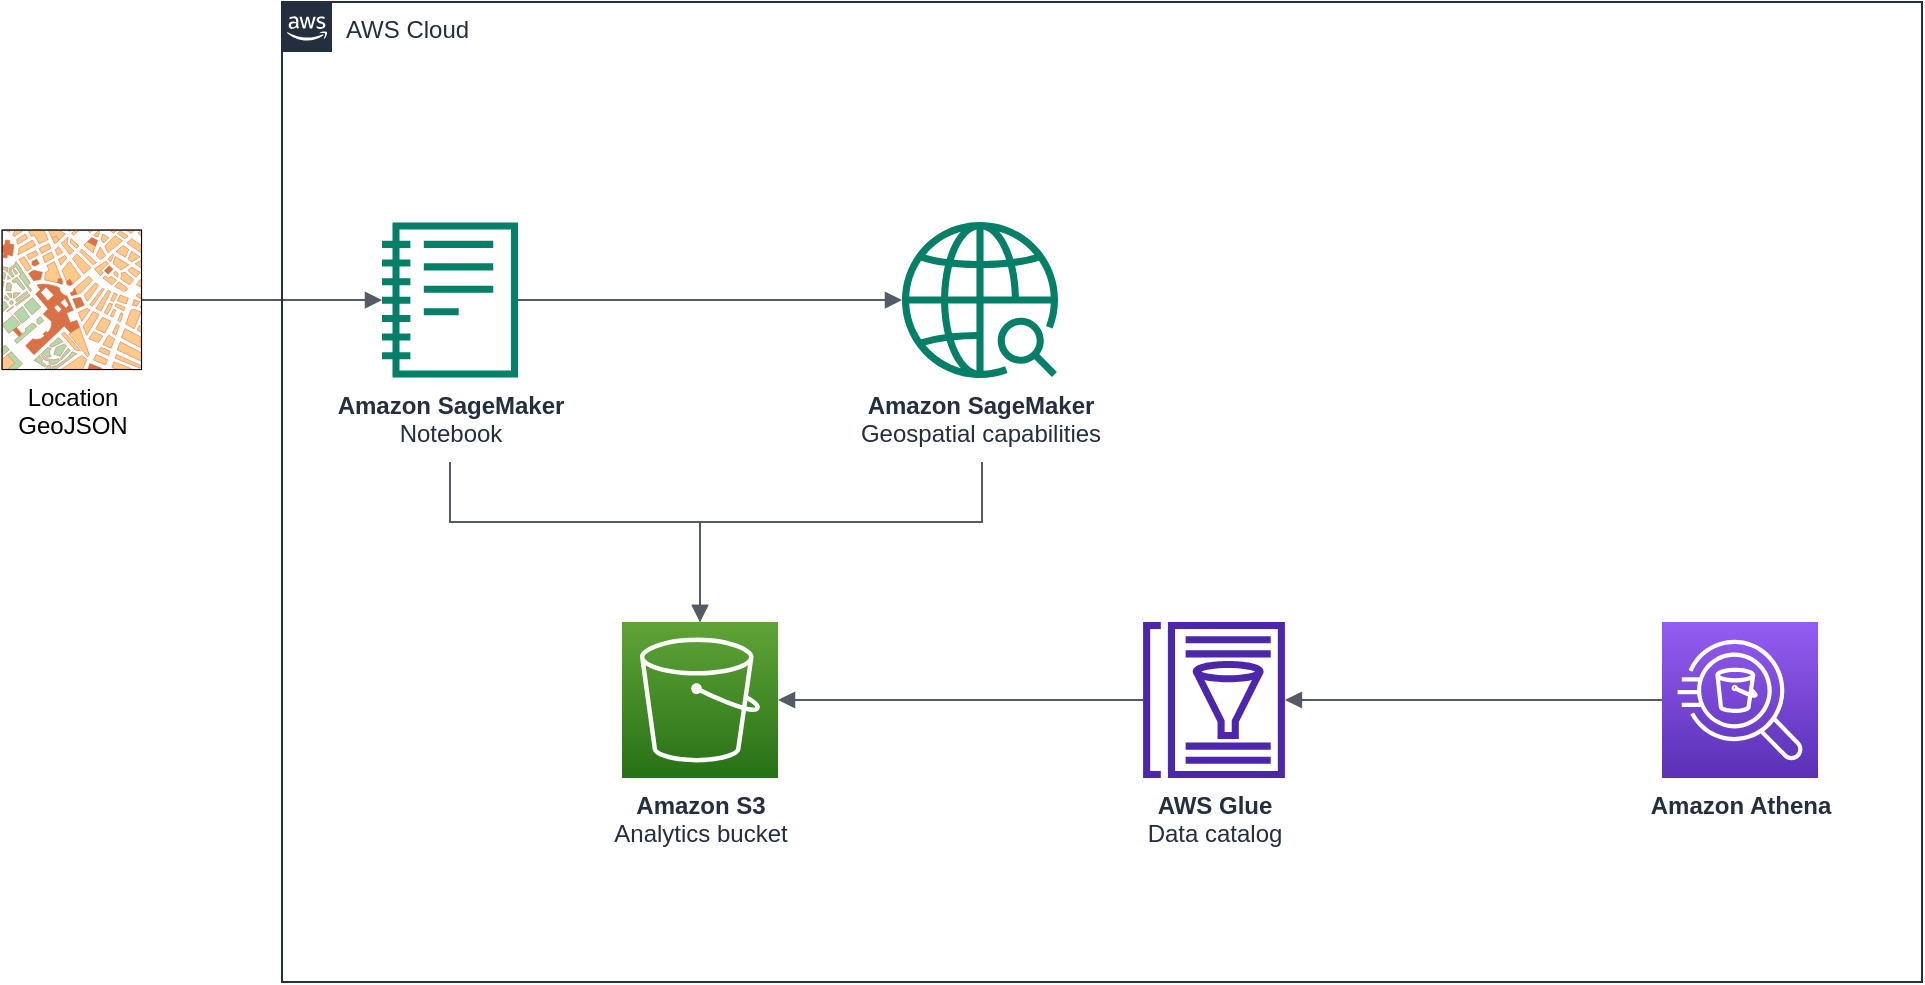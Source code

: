 <mxfile version="21.3.7" type="device">
  <diagram name="Page-1" id="4U1mOOOHr8hFnjnrmL35">
    <mxGraphModel dx="2588" dy="938" grid="1" gridSize="10" guides="1" tooltips="1" connect="1" arrows="1" fold="1" page="1" pageScale="1" pageWidth="1654" pageHeight="1169" math="0" shadow="0">
      <root>
        <mxCell id="0" />
        <mxCell id="1" parent="0" />
        <mxCell id="u1k1EoLTY_pg76aHyLJL-2" value="&lt;div&gt;&lt;b&gt;Amazon SageMaker&lt;/b&gt;&lt;/div&gt;&lt;div&gt;Geospatial capabilities&lt;br&gt;&lt;/div&gt;" style="sketch=0;outlineConnect=0;fontColor=#232F3E;gradientColor=none;fillColor=#067F68;strokeColor=none;dashed=0;verticalLabelPosition=bottom;verticalAlign=top;align=center;html=1;fontSize=12;fontStyle=0;aspect=fixed;pointerEvents=1;shape=mxgraph.aws4.sagemaker_geospatial_ml;" vertex="1" parent="1">
          <mxGeometry x="370" y="130" width="78" height="78" as="geometry" />
        </mxCell>
        <mxCell id="u1k1EoLTY_pg76aHyLJL-3" value="&lt;div&gt;&lt;b&gt;Amazon SageMaker&lt;/b&gt;&lt;/div&gt;&lt;div&gt;Notebook&lt;b&gt;&lt;br&gt;&lt;/b&gt;&lt;/div&gt;" style="sketch=0;outlineConnect=0;fontColor=#232F3E;gradientColor=none;fillColor=#067F68;strokeColor=none;dashed=0;verticalLabelPosition=bottom;verticalAlign=top;align=center;html=1;fontSize=12;fontStyle=0;aspect=fixed;pointerEvents=1;shape=mxgraph.aws4.sagemaker_notebook;" vertex="1" parent="1">
          <mxGeometry x="110" y="130" width="68" height="78" as="geometry" />
        </mxCell>
        <mxCell id="u1k1EoLTY_pg76aHyLJL-4" value="" style="edgeStyle=orthogonalEdgeStyle;html=1;endArrow=block;elbow=vertical;startArrow=none;endFill=1;strokeColor=#545B64;rounded=0;" edge="1" parent="1" source="u1k1EoLTY_pg76aHyLJL-3" target="u1k1EoLTY_pg76aHyLJL-2">
          <mxGeometry width="100" relative="1" as="geometry">
            <mxPoint x="230" y="-50" as="sourcePoint" />
            <mxPoint x="330" y="-50" as="targetPoint" />
          </mxGeometry>
        </mxCell>
        <mxCell id="u1k1EoLTY_pg76aHyLJL-8" style="edgeStyle=orthogonalEdgeStyle;rounded=0;orthogonalLoop=1;jettySize=auto;html=1;endArrow=block;endFill=1;strokeColor=#545B64;" edge="1" parent="1" source="u1k1EoLTY_pg76aHyLJL-6" target="u1k1EoLTY_pg76aHyLJL-3">
          <mxGeometry relative="1" as="geometry" />
        </mxCell>
        <mxCell id="u1k1EoLTY_pg76aHyLJL-6" value="&lt;div&gt;Location&lt;/div&gt;&lt;div&gt;GeoJSON&lt;br&gt;&lt;/div&gt;" style="verticalLabelPosition=bottom;shadow=0;dashed=0;align=center;html=1;verticalAlign=top;strokeWidth=1;shape=mxgraph.mockup.misc.map;" vertex="1" parent="1">
          <mxGeometry x="-80" y="134" width="70" height="70" as="geometry" />
        </mxCell>
        <mxCell id="u1k1EoLTY_pg76aHyLJL-11" value="&lt;b&gt;Amazon Athena&lt;br&gt;&lt;/b&gt;" style="sketch=0;points=[[0,0,0],[0.25,0,0],[0.5,0,0],[0.75,0,0],[1,0,0],[0,1,0],[0.25,1,0],[0.5,1,0],[0.75,1,0],[1,1,0],[0,0.25,0],[0,0.5,0],[0,0.75,0],[1,0.25,0],[1,0.5,0],[1,0.75,0]];outlineConnect=0;fontColor=#232F3E;gradientColor=#945DF2;gradientDirection=north;fillColor=#5A30B5;strokeColor=#ffffff;dashed=0;verticalLabelPosition=bottom;verticalAlign=top;align=center;html=1;fontSize=12;fontStyle=0;aspect=fixed;shape=mxgraph.aws4.resourceIcon;resIcon=mxgraph.aws4.athena;" vertex="1" parent="1">
          <mxGeometry x="750" y="330" width="78" height="78" as="geometry" />
        </mxCell>
        <mxCell id="u1k1EoLTY_pg76aHyLJL-12" value="&lt;div&gt;&lt;b&gt;Amazon S3&lt;br&gt;&lt;/b&gt;&lt;/div&gt;&lt;div&gt;Analytics bucket&lt;br&gt;&lt;/div&gt;" style="sketch=0;points=[[0,0,0],[0.25,0,0],[0.5,0,0],[0.75,0,0],[1,0,0],[0,1,0],[0.25,1,0],[0.5,1,0],[0.75,1,0],[1,1,0],[0,0.25,0],[0,0.5,0],[0,0.75,0],[1,0.25,0],[1,0.5,0],[1,0.75,0]];outlineConnect=0;fontColor=#232F3E;gradientColor=#60A337;gradientDirection=north;fillColor=#277116;strokeColor=#ffffff;dashed=0;verticalLabelPosition=bottom;verticalAlign=top;align=center;html=1;fontSize=12;fontStyle=0;aspect=fixed;shape=mxgraph.aws4.resourceIcon;resIcon=mxgraph.aws4.s3;" vertex="1" parent="1">
          <mxGeometry x="230" y="330" width="78" height="78" as="geometry" />
        </mxCell>
        <mxCell id="u1k1EoLTY_pg76aHyLJL-13" value="" style="edgeStyle=orthogonalEdgeStyle;html=1;endArrow=block;elbow=vertical;startArrow=none;endFill=1;strokeColor=#545B64;rounded=0;" edge="1" parent="1" target="u1k1EoLTY_pg76aHyLJL-12">
          <mxGeometry width="100" relative="1" as="geometry">
            <mxPoint x="144" y="250" as="sourcePoint" />
            <mxPoint x="200" y="360" as="targetPoint" />
            <Array as="points">
              <mxPoint x="144" y="280" />
              <mxPoint x="269" y="280" />
            </Array>
          </mxGeometry>
        </mxCell>
        <mxCell id="u1k1EoLTY_pg76aHyLJL-14" value="" style="edgeStyle=orthogonalEdgeStyle;html=1;endArrow=block;elbow=vertical;startArrow=none;endFill=1;strokeColor=#545B64;rounded=0;entryX=0.5;entryY=0;entryDx=0;entryDy=0;entryPerimeter=0;" edge="1" parent="1" target="u1k1EoLTY_pg76aHyLJL-12">
          <mxGeometry width="100" relative="1" as="geometry">
            <mxPoint x="410" y="250" as="sourcePoint" />
            <mxPoint x="590" y="380" as="targetPoint" />
            <Array as="points">
              <mxPoint x="410" y="280" />
              <mxPoint x="269" y="280" />
            </Array>
          </mxGeometry>
        </mxCell>
        <mxCell id="u1k1EoLTY_pg76aHyLJL-15" value="&lt;div&gt;&lt;b&gt;AWS Glue&lt;/b&gt;&lt;/div&gt;&lt;div&gt;Data catalog&lt;br&gt;&lt;/div&gt;" style="sketch=0;outlineConnect=0;fontColor=#232F3E;gradientColor=none;fillColor=#4D27AA;strokeColor=none;dashed=0;verticalLabelPosition=bottom;verticalAlign=top;align=center;html=1;fontSize=12;fontStyle=0;aspect=fixed;pointerEvents=1;shape=mxgraph.aws4.glue_data_catalog;" vertex="1" parent="1">
          <mxGeometry x="490" y="330" width="72" height="78" as="geometry" />
        </mxCell>
        <mxCell id="u1k1EoLTY_pg76aHyLJL-16" value="" style="edgeStyle=orthogonalEdgeStyle;html=1;endArrow=none;elbow=vertical;startArrow=block;startFill=1;strokeColor=#545B64;rounded=0;" edge="1" parent="1" source="u1k1EoLTY_pg76aHyLJL-12" target="u1k1EoLTY_pg76aHyLJL-15">
          <mxGeometry width="100" relative="1" as="geometry">
            <mxPoint x="360" y="410" as="sourcePoint" />
            <mxPoint x="460" y="410" as="targetPoint" />
          </mxGeometry>
        </mxCell>
        <mxCell id="u1k1EoLTY_pg76aHyLJL-17" value="" style="edgeStyle=orthogonalEdgeStyle;html=1;endArrow=none;elbow=vertical;startArrow=block;startFill=1;strokeColor=#545B64;rounded=0;" edge="1" parent="1" source="u1k1EoLTY_pg76aHyLJL-15" target="u1k1EoLTY_pg76aHyLJL-11">
          <mxGeometry width="100" relative="1" as="geometry">
            <mxPoint x="650" y="380" as="sourcePoint" />
            <mxPoint x="750" y="380" as="targetPoint" />
          </mxGeometry>
        </mxCell>
        <mxCell id="u1k1EoLTY_pg76aHyLJL-19" value="AWS Cloud" style="points=[[0,0],[0.25,0],[0.5,0],[0.75,0],[1,0],[1,0.25],[1,0.5],[1,0.75],[1,1],[0.75,1],[0.5,1],[0.25,1],[0,1],[0,0.75],[0,0.5],[0,0.25]];outlineConnect=0;gradientColor=none;html=1;whiteSpace=wrap;fontSize=12;fontStyle=0;container=1;pointerEvents=0;collapsible=0;recursiveResize=0;shape=mxgraph.aws4.group;grIcon=mxgraph.aws4.group_aws_cloud_alt;strokeColor=#232F3E;fillColor=none;verticalAlign=top;align=left;spacingLeft=30;fontColor=#232F3E;dashed=0;" vertex="1" parent="1">
          <mxGeometry x="60" y="20" width="820" height="490" as="geometry" />
        </mxCell>
      </root>
    </mxGraphModel>
  </diagram>
</mxfile>
